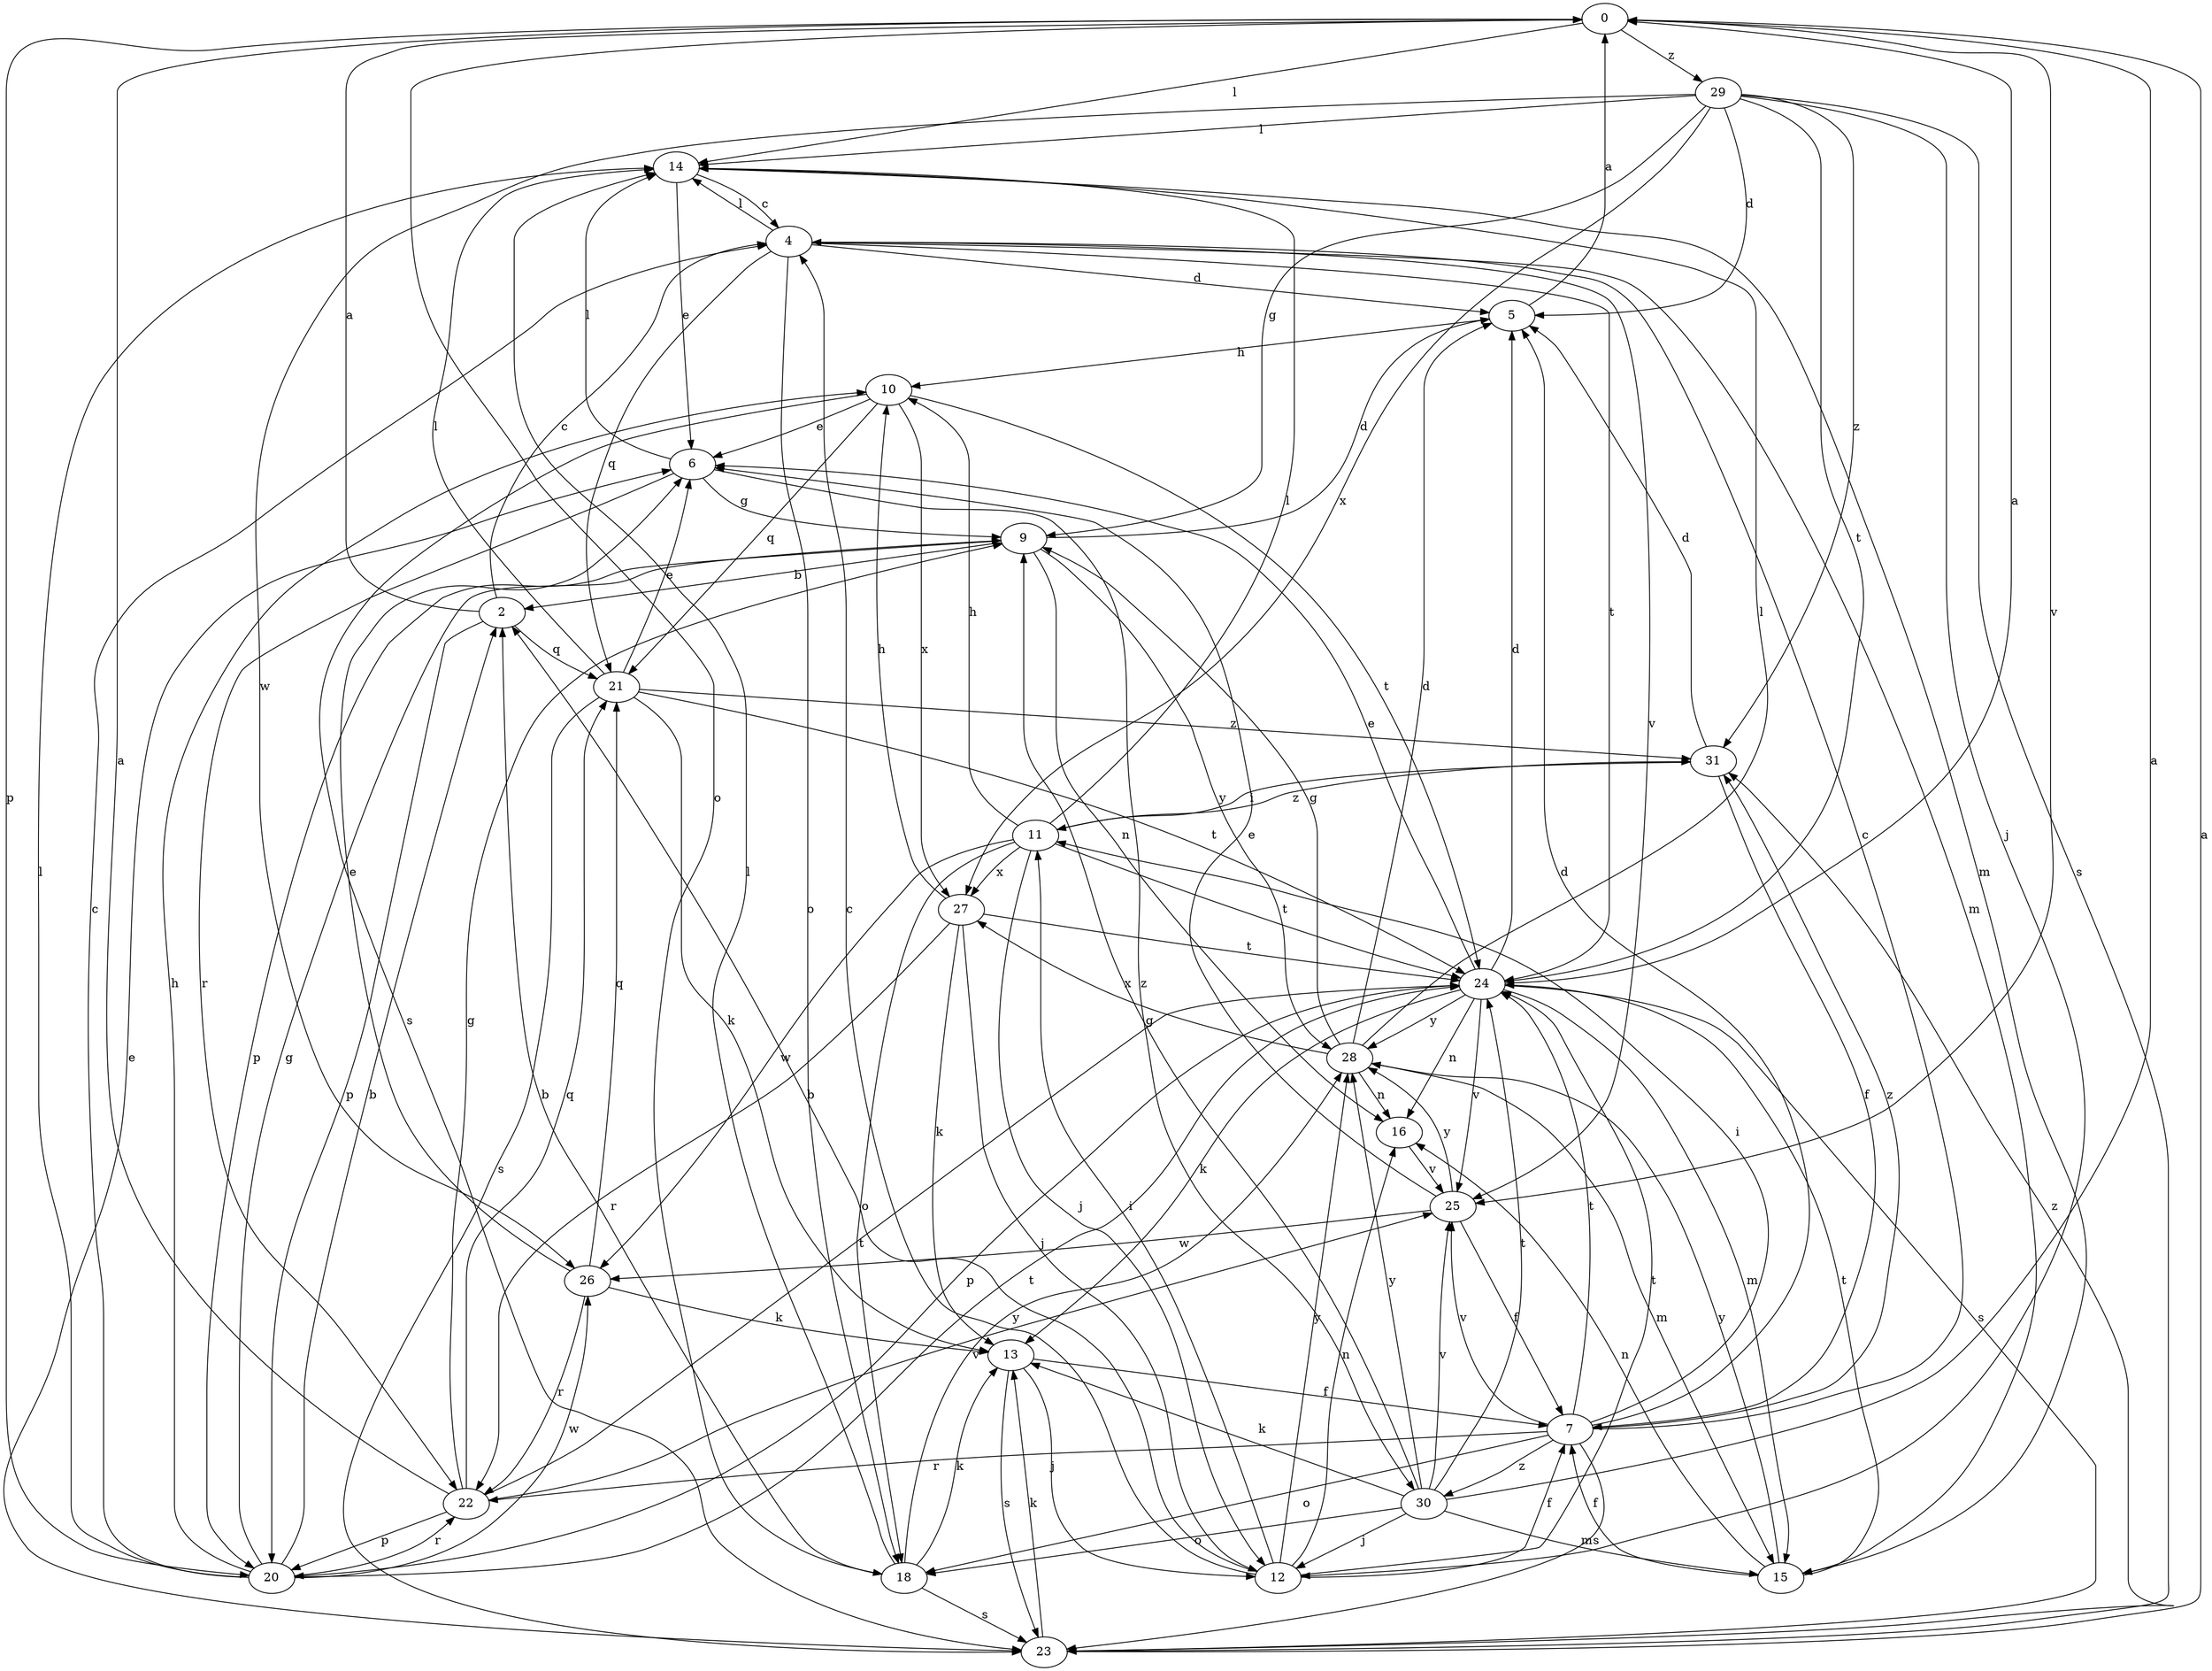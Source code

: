 strict digraph  {
0;
2;
4;
5;
6;
7;
9;
10;
11;
12;
13;
14;
15;
16;
18;
20;
21;
22;
23;
24;
25;
26;
27;
28;
29;
30;
31;
0 -> 14  [label=l];
0 -> 18  [label=o];
0 -> 20  [label=p];
0 -> 25  [label=v];
0 -> 29  [label=z];
2 -> 0  [label=a];
2 -> 4  [label=c];
2 -> 20  [label=p];
2 -> 21  [label=q];
4 -> 5  [label=d];
4 -> 14  [label=l];
4 -> 15  [label=m];
4 -> 18  [label=o];
4 -> 21  [label=q];
4 -> 24  [label=t];
4 -> 25  [label=v];
5 -> 0  [label=a];
5 -> 10  [label=h];
6 -> 9  [label=g];
6 -> 14  [label=l];
6 -> 22  [label=r];
6 -> 30  [label=z];
7 -> 4  [label=c];
7 -> 5  [label=d];
7 -> 11  [label=i];
7 -> 18  [label=o];
7 -> 22  [label=r];
7 -> 23  [label=s];
7 -> 24  [label=t];
7 -> 25  [label=v];
7 -> 30  [label=z];
7 -> 31  [label=z];
9 -> 2  [label=b];
9 -> 5  [label=d];
9 -> 16  [label=n];
9 -> 20  [label=p];
9 -> 28  [label=y];
10 -> 6  [label=e];
10 -> 21  [label=q];
10 -> 23  [label=s];
10 -> 24  [label=t];
10 -> 27  [label=x];
11 -> 10  [label=h];
11 -> 12  [label=j];
11 -> 14  [label=l];
11 -> 18  [label=o];
11 -> 24  [label=t];
11 -> 26  [label=w];
11 -> 27  [label=x];
11 -> 31  [label=z];
12 -> 2  [label=b];
12 -> 4  [label=c];
12 -> 7  [label=f];
12 -> 11  [label=i];
12 -> 16  [label=n];
12 -> 24  [label=t];
12 -> 28  [label=y];
13 -> 7  [label=f];
13 -> 12  [label=j];
13 -> 23  [label=s];
14 -> 4  [label=c];
14 -> 6  [label=e];
14 -> 15  [label=m];
15 -> 7  [label=f];
15 -> 16  [label=n];
15 -> 24  [label=t];
15 -> 28  [label=y];
16 -> 25  [label=v];
18 -> 2  [label=b];
18 -> 13  [label=k];
18 -> 14  [label=l];
18 -> 23  [label=s];
18 -> 28  [label=y];
20 -> 2  [label=b];
20 -> 4  [label=c];
20 -> 9  [label=g];
20 -> 10  [label=h];
20 -> 14  [label=l];
20 -> 22  [label=r];
20 -> 24  [label=t];
20 -> 26  [label=w];
21 -> 6  [label=e];
21 -> 13  [label=k];
21 -> 14  [label=l];
21 -> 23  [label=s];
21 -> 24  [label=t];
21 -> 31  [label=z];
22 -> 0  [label=a];
22 -> 9  [label=g];
22 -> 20  [label=p];
22 -> 21  [label=q];
22 -> 24  [label=t];
22 -> 25  [label=v];
23 -> 0  [label=a];
23 -> 6  [label=e];
23 -> 13  [label=k];
23 -> 31  [label=z];
24 -> 0  [label=a];
24 -> 5  [label=d];
24 -> 6  [label=e];
24 -> 13  [label=k];
24 -> 15  [label=m];
24 -> 16  [label=n];
24 -> 20  [label=p];
24 -> 23  [label=s];
24 -> 25  [label=v];
24 -> 28  [label=y];
25 -> 6  [label=e];
25 -> 7  [label=f];
25 -> 26  [label=w];
25 -> 28  [label=y];
26 -> 6  [label=e];
26 -> 13  [label=k];
26 -> 21  [label=q];
26 -> 22  [label=r];
27 -> 10  [label=h];
27 -> 12  [label=j];
27 -> 13  [label=k];
27 -> 22  [label=r];
27 -> 24  [label=t];
28 -> 5  [label=d];
28 -> 9  [label=g];
28 -> 14  [label=l];
28 -> 15  [label=m];
28 -> 16  [label=n];
28 -> 27  [label=x];
29 -> 5  [label=d];
29 -> 9  [label=g];
29 -> 12  [label=j];
29 -> 14  [label=l];
29 -> 23  [label=s];
29 -> 24  [label=t];
29 -> 26  [label=w];
29 -> 27  [label=x];
29 -> 31  [label=z];
30 -> 0  [label=a];
30 -> 9  [label=g];
30 -> 12  [label=j];
30 -> 13  [label=k];
30 -> 15  [label=m];
30 -> 18  [label=o];
30 -> 24  [label=t];
30 -> 25  [label=v];
30 -> 28  [label=y];
31 -> 5  [label=d];
31 -> 7  [label=f];
31 -> 11  [label=i];
}
